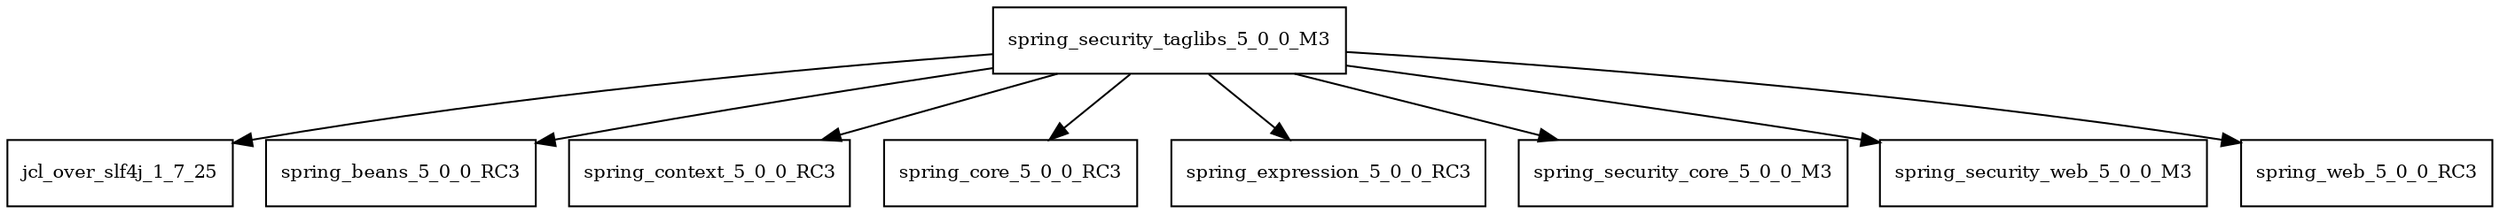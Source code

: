 digraph spring_security_taglibs_5_0_0_M3_dependencies {
  node [shape = box, fontsize=10.0];
  spring_security_taglibs_5_0_0_M3 -> jcl_over_slf4j_1_7_25;
  spring_security_taglibs_5_0_0_M3 -> spring_beans_5_0_0_RC3;
  spring_security_taglibs_5_0_0_M3 -> spring_context_5_0_0_RC3;
  spring_security_taglibs_5_0_0_M3 -> spring_core_5_0_0_RC3;
  spring_security_taglibs_5_0_0_M3 -> spring_expression_5_0_0_RC3;
  spring_security_taglibs_5_0_0_M3 -> spring_security_core_5_0_0_M3;
  spring_security_taglibs_5_0_0_M3 -> spring_security_web_5_0_0_M3;
  spring_security_taglibs_5_0_0_M3 -> spring_web_5_0_0_RC3;
}
